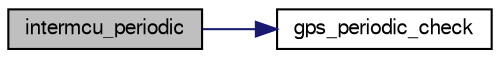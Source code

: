 digraph "intermcu_periodic"
{
  edge [fontname="FreeSans",fontsize="10",labelfontname="FreeSans",labelfontsize="10"];
  node [fontname="FreeSans",fontsize="10",shape=record];
  rankdir="LR";
  Node1 [label="intermcu_periodic",height=0.2,width=0.4,color="black", fillcolor="grey75", style="filled", fontcolor="black"];
  Node1 -> Node2 [color="midnightblue",fontsize="10",style="solid",fontname="FreeSans"];
  Node2 [label="gps_periodic_check",height=0.2,width=0.4,color="black", fillcolor="white", style="filled",URL="$gps_8c.html#ae631bcedc95daefc88cba7e639b38f19",tooltip="Periodic GPS check. "];
}
